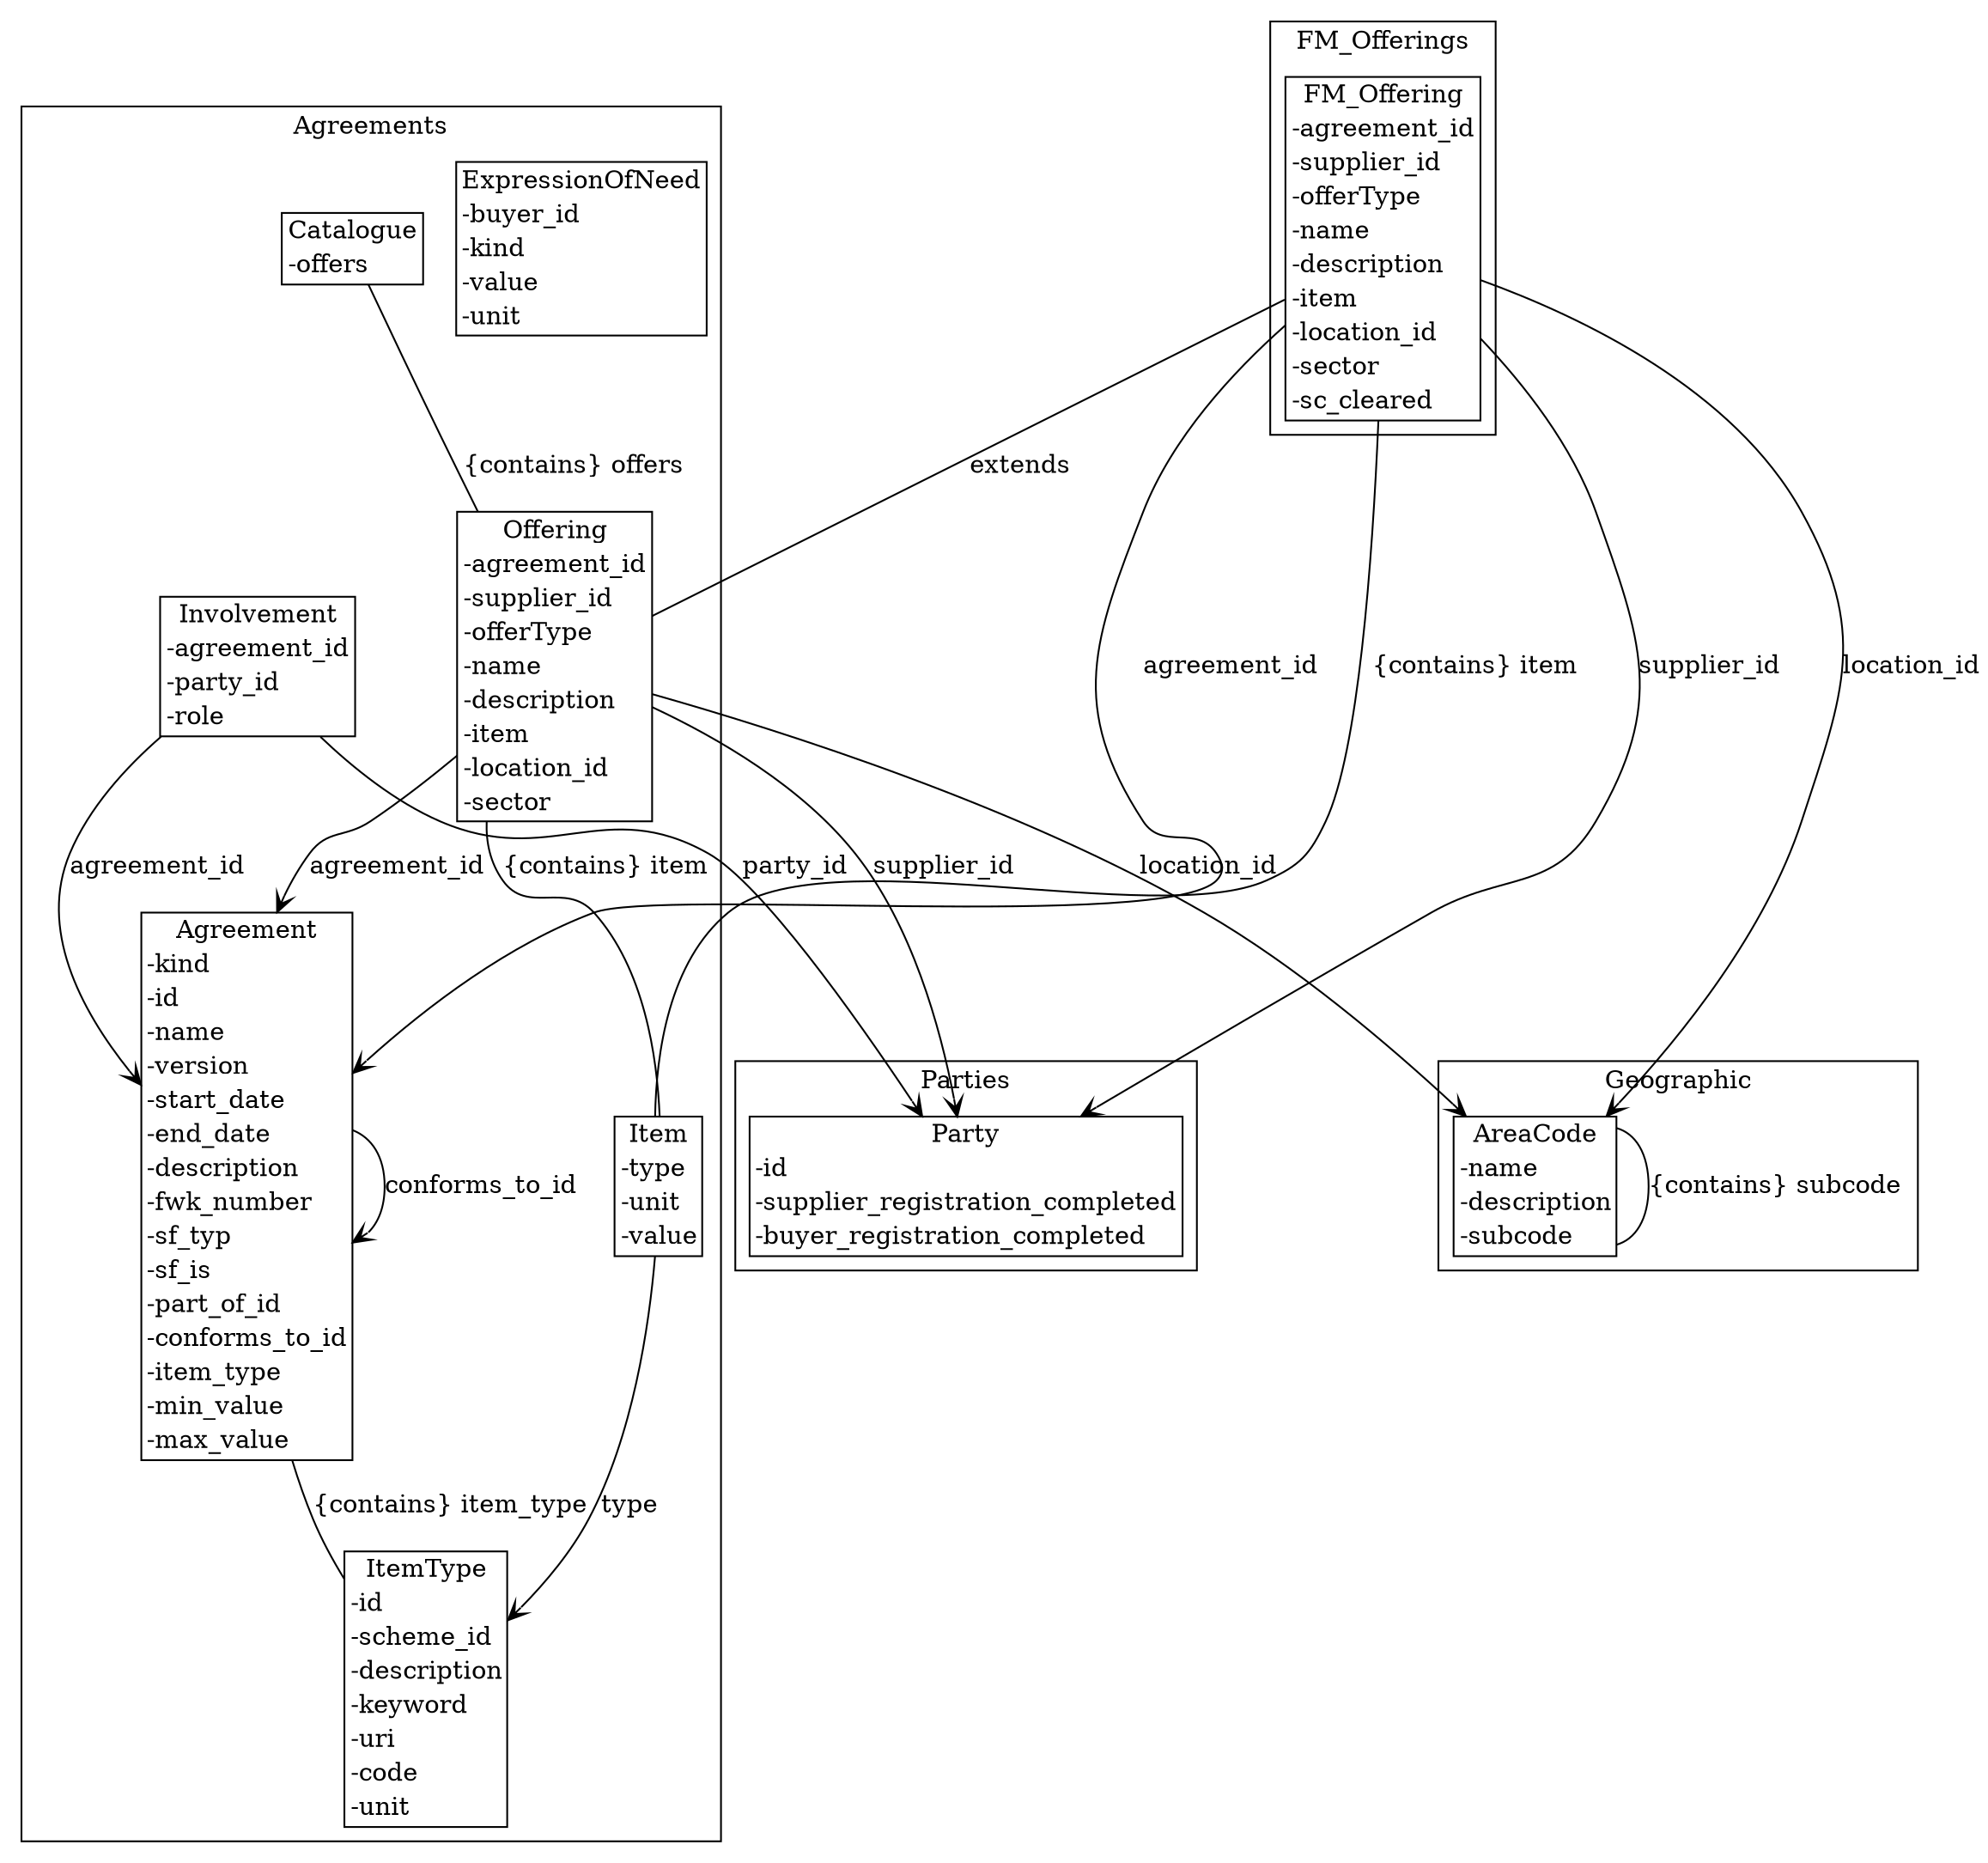 strict digraph {
subgraph cluster_Agreements {
node [shape=plaintext margin=0];
label=Agreements;
"ItemType" [label=<<table BORDER="1" CELLBORDER="0" CELLSPACING="0"><TH><TD>ItemType</TD></TH><TR><TD ALIGN="LEFT">-id</TD></TR><TR><TD ALIGN="LEFT">-scheme_id</TD></TR><TR><TD ALIGN="LEFT">-description</TD></TR><TR><TD ALIGN="LEFT">-keyword</TD></TR><TR><TD ALIGN="LEFT">-uri</TD></TR><TR><TD ALIGN="LEFT">-code</TD></TR><TR><TD ALIGN="LEFT">-unit</TD></TR></table>>];
"ExpressionOfNeed" [label=<<table BORDER="1" CELLBORDER="0" CELLSPACING="0"><TH><TD>ExpressionOfNeed</TD></TH><TR><TD ALIGN="LEFT">-buyer_id</TD></TR><TR><TD ALIGN="LEFT">-kind</TD></TR><TR><TD ALIGN="LEFT">-value</TD></TR><TR><TD ALIGN="LEFT">-unit</TD></TR></table>>];
"Agreement" [label=<<table BORDER="1" CELLBORDER="0" CELLSPACING="0"><TH><TD>Agreement</TD></TH><TR><TD ALIGN="LEFT">-kind</TD></TR><TR><TD ALIGN="LEFT">-id</TD></TR><TR><TD ALIGN="LEFT">-name</TD></TR><TR><TD ALIGN="LEFT">-version</TD></TR><TR><TD ALIGN="LEFT">-start_date</TD></TR><TR><TD ALIGN="LEFT">-end_date</TD></TR><TR><TD ALIGN="LEFT">-description</TD></TR><TR><TD ALIGN="LEFT">-fwk_number</TD></TR><TR><TD ALIGN="LEFT">-sf_typ</TD></TR><TR><TD ALIGN="LEFT">-sf_is</TD></TR><TR><TD ALIGN="LEFT">-part_of_id</TD></TR><TR><TD ALIGN="LEFT">-conforms_to_id</TD></TR><TR><TD ALIGN="LEFT">-item_type</TD></TR><TR><TD ALIGN="LEFT">-min_value</TD></TR><TR><TD ALIGN="LEFT">-max_value</TD></TR></table>>];
"Item" [label=<<table BORDER="1" CELLBORDER="0" CELLSPACING="0"><TH><TD>Item</TD></TH><TR><TD ALIGN="LEFT">-type</TD></TR><TR><TD ALIGN="LEFT">-unit</TD></TR><TR><TD ALIGN="LEFT">-value</TD></TR></table>>];
"Offering" [label=<<table BORDER="1" CELLBORDER="0" CELLSPACING="0"><TH><TD>Offering</TD></TH><TR><TD ALIGN="LEFT">-agreement_id</TD></TR><TR><TD ALIGN="LEFT">-supplier_id</TD></TR><TR><TD ALIGN="LEFT">-offerType</TD></TR><TR><TD ALIGN="LEFT">-name</TD></TR><TR><TD ALIGN="LEFT">-description</TD></TR><TR><TD ALIGN="LEFT">-item</TD></TR><TR><TD ALIGN="LEFT">-location_id</TD></TR><TR><TD ALIGN="LEFT">-sector</TD></TR></table>>];
"Catalogue" [label=<<table BORDER="1" CELLBORDER="0" CELLSPACING="0"><TH><TD>Catalogue</TD></TH><TR><TD ALIGN="LEFT">-offers</TD></TR></table>>];
"Involvement" [label=<<table BORDER="1" CELLBORDER="0" CELLSPACING="0"><TH><TD>Involvement</TD></TH><TR><TD ALIGN="LEFT">-agreement_id</TD></TR><TR><TD ALIGN="LEFT">-party_id</TD></TR><TR><TD ALIGN="LEFT">-role</TD></TR></table>>];
}
subgraph cluster_Parties {
node [shape=plaintext margin=0];
label=Parties;
"Party" [label=<<table BORDER="1" CELLBORDER="0" CELLSPACING="0"><TH><TD>Party</TD></TH><TR><TD ALIGN="LEFT">-id</TD></TR><TR><TD ALIGN="LEFT">-supplier_registration_completed</TD></TR><TR><TD ALIGN="LEFT">-buyer_registration_completed</TD></TR></table>>];
}
subgraph cluster_Geographic {
node [shape=plaintext margin=0];
label=Geographic;
"AreaCode" [label=<<table BORDER="1" CELLBORDER="0" CELLSPACING="0"><TH><TD>AreaCode</TD></TH><TR><TD ALIGN="LEFT">-name</TD></TR><TR><TD ALIGN="LEFT">-description</TD></TR><TR><TD ALIGN="LEFT">-subcode</TD></TR></table>>];
}
subgraph cluster_FM_Offerings {
node [shape=plaintext margin=0];
label=FM_Offerings;
"FM_Offering" [label=<<table BORDER="1" CELLBORDER="0" CELLSPACING="0"><TH><TD>FM_Offering</TD></TH><TR><TD ALIGN="LEFT">-agreement_id</TD></TR><TR><TD ALIGN="LEFT">-supplier_id</TD></TR><TR><TD ALIGN="LEFT">-offerType</TD></TR><TR><TD ALIGN="LEFT">-name</TD></TR><TR><TD ALIGN="LEFT">-description</TD></TR><TR><TD ALIGN="LEFT">-item</TD></TR><TR><TD ALIGN="LEFT">-location_id</TD></TR><TR><TD ALIGN="LEFT">-sector</TD></TR><TR><TD ALIGN="LEFT">-sc_cleared</TD></TR></table>>];
}
"Agreement" -> "Agreement" [label="part_of_id" arrowhead = "open" arrowtail = "none" ];
"Agreement" -> "Agreement" [label="conforms_to_id" arrowhead = "open" arrowtail = "none" ];
"Agreement" -> "ItemType" [label="{contains} item_type" arrowhead = "none" arrowtail = "diamond" ];
"Item" -> "ItemType" [label="type" arrowhead = "open" arrowtail = "none" ];
"Offering" -> "Agreement" [label="agreement_id" arrowhead = "open" arrowtail = "none" ];
"Offering" -> "Party" [label="supplier_id" arrowhead = "open" arrowtail = "none" ];
"Offering" -> "Item" [label="{contains} item" arrowhead = "none" arrowtail = "diamond" ];
"Offering" -> "AreaCode" [label="location_id" arrowhead = "open" arrowtail = "none" ];
"Catalogue" -> "Offering" [label="{contains} offers" arrowhead = "none" arrowtail = "diamond" ];
"Involvement" -> "Agreement" [label="agreement_id" arrowhead = "open" arrowtail = "none" ];
"Involvement" -> "Party" [label="party_id" arrowhead = "open" arrowtail = "none" ];
"AreaCode" -> "AreaCode" [label="{contains} subcode" arrowhead = "none" arrowtail = "diamond" ];
"FM_Offering" -> "Offering" [label="extends" arrowhead = "none" arrowtail = "normal" ];
"FM_Offering" -> "Agreement" [label="agreement_id" arrowhead = "open" arrowtail = "none" ];
"FM_Offering" -> "Party" [label="supplier_id" arrowhead = "open" arrowtail = "none" ];
"FM_Offering" -> "Item" [label="{contains} item" arrowhead = "none" arrowtail = "diamond" ];
"FM_Offering" -> "AreaCode" [label="location_id" arrowhead = "open" arrowtail = "none" ];
}
